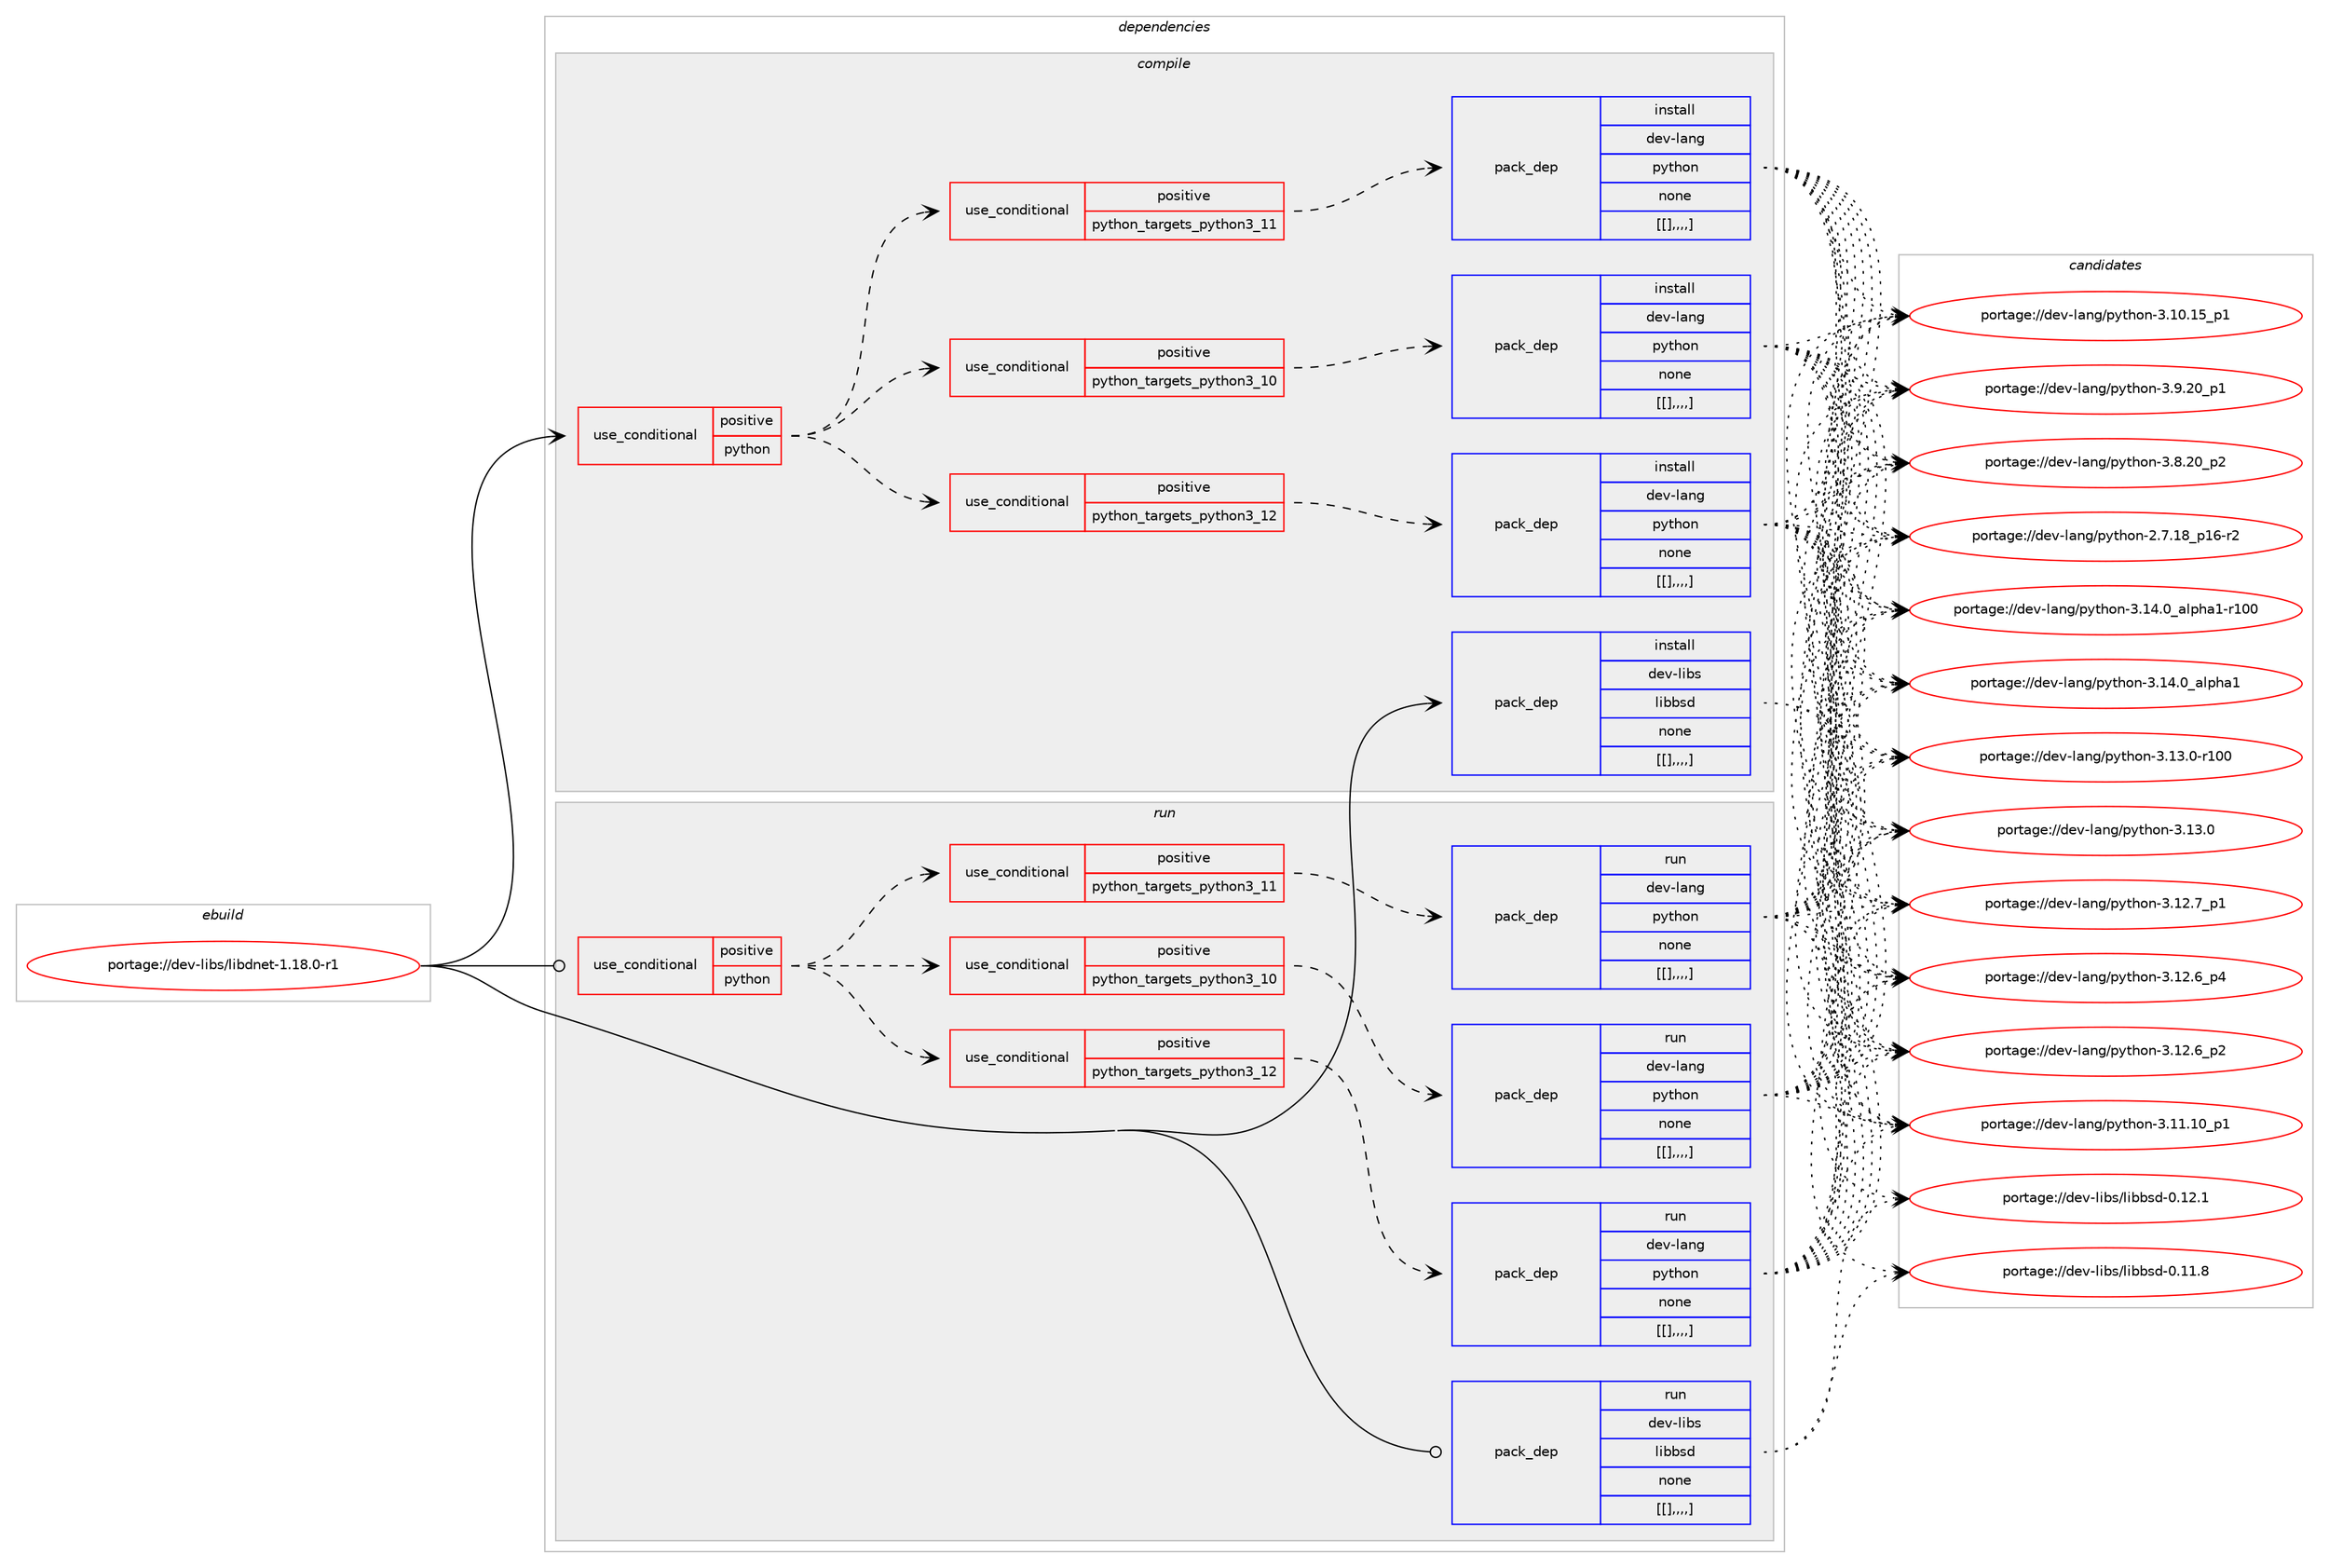 digraph prolog {

# *************
# Graph options
# *************

newrank=true;
concentrate=true;
compound=true;
graph [rankdir=LR,fontname=Helvetica,fontsize=10,ranksep=1.5];#, ranksep=2.5, nodesep=0.2];
edge  [arrowhead=vee];
node  [fontname=Helvetica,fontsize=10];

# **********
# The ebuild
# **********

subgraph cluster_leftcol {
color=gray;
label=<<i>ebuild</i>>;
id [label="portage://dev-libs/libdnet-1.18.0-r1", color=red, width=4, href="../dev-libs/libdnet-1.18.0-r1.svg"];
}

# ****************
# The dependencies
# ****************

subgraph cluster_midcol {
color=gray;
label=<<i>dependencies</i>>;
subgraph cluster_compile {
fillcolor="#eeeeee";
style=filled;
label=<<i>compile</i>>;
subgraph cond28340 {
dependency113272 [label=<<TABLE BORDER="0" CELLBORDER="1" CELLSPACING="0" CELLPADDING="4"><TR><TD ROWSPAN="3" CELLPADDING="10">use_conditional</TD></TR><TR><TD>positive</TD></TR><TR><TD>python</TD></TR></TABLE>>, shape=none, color=red];
subgraph cond28352 {
dependency113292 [label=<<TABLE BORDER="0" CELLBORDER="1" CELLSPACING="0" CELLPADDING="4"><TR><TD ROWSPAN="3" CELLPADDING="10">use_conditional</TD></TR><TR><TD>positive</TD></TR><TR><TD>python_targets_python3_10</TD></TR></TABLE>>, shape=none, color=red];
subgraph pack83688 {
dependency113294 [label=<<TABLE BORDER="0" CELLBORDER="1" CELLSPACING="0" CELLPADDING="4" WIDTH="220"><TR><TD ROWSPAN="6" CELLPADDING="30">pack_dep</TD></TR><TR><TD WIDTH="110">install</TD></TR><TR><TD>dev-lang</TD></TR><TR><TD>python</TD></TR><TR><TD>none</TD></TR><TR><TD>[[],,,,]</TD></TR></TABLE>>, shape=none, color=blue];
}
dependency113292:e -> dependency113294:w [weight=20,style="dashed",arrowhead="vee"];
}
dependency113272:e -> dependency113292:w [weight=20,style="dashed",arrowhead="vee"];
subgraph cond28363 {
dependency113298 [label=<<TABLE BORDER="0" CELLBORDER="1" CELLSPACING="0" CELLPADDING="4"><TR><TD ROWSPAN="3" CELLPADDING="10">use_conditional</TD></TR><TR><TD>positive</TD></TR><TR><TD>python_targets_python3_11</TD></TR></TABLE>>, shape=none, color=red];
subgraph pack83765 {
dependency113450 [label=<<TABLE BORDER="0" CELLBORDER="1" CELLSPACING="0" CELLPADDING="4" WIDTH="220"><TR><TD ROWSPAN="6" CELLPADDING="30">pack_dep</TD></TR><TR><TD WIDTH="110">install</TD></TR><TR><TD>dev-lang</TD></TR><TR><TD>python</TD></TR><TR><TD>none</TD></TR><TR><TD>[[],,,,]</TD></TR></TABLE>>, shape=none, color=blue];
}
dependency113298:e -> dependency113450:w [weight=20,style="dashed",arrowhead="vee"];
}
dependency113272:e -> dependency113298:w [weight=20,style="dashed",arrowhead="vee"];
subgraph cond28407 {
dependency113454 [label=<<TABLE BORDER="0" CELLBORDER="1" CELLSPACING="0" CELLPADDING="4"><TR><TD ROWSPAN="3" CELLPADDING="10">use_conditional</TD></TR><TR><TD>positive</TD></TR><TR><TD>python_targets_python3_12</TD></TR></TABLE>>, shape=none, color=red];
subgraph pack83797 {
dependency113551 [label=<<TABLE BORDER="0" CELLBORDER="1" CELLSPACING="0" CELLPADDING="4" WIDTH="220"><TR><TD ROWSPAN="6" CELLPADDING="30">pack_dep</TD></TR><TR><TD WIDTH="110">install</TD></TR><TR><TD>dev-lang</TD></TR><TR><TD>python</TD></TR><TR><TD>none</TD></TR><TR><TD>[[],,,,]</TD></TR></TABLE>>, shape=none, color=blue];
}
dependency113454:e -> dependency113551:w [weight=20,style="dashed",arrowhead="vee"];
}
dependency113272:e -> dependency113454:w [weight=20,style="dashed",arrowhead="vee"];
}
id:e -> dependency113272:w [weight=20,style="solid",arrowhead="vee"];
subgraph pack83860 {
dependency113557 [label=<<TABLE BORDER="0" CELLBORDER="1" CELLSPACING="0" CELLPADDING="4" WIDTH="220"><TR><TD ROWSPAN="6" CELLPADDING="30">pack_dep</TD></TR><TR><TD WIDTH="110">install</TD></TR><TR><TD>dev-libs</TD></TR><TR><TD>libbsd</TD></TR><TR><TD>none</TD></TR><TR><TD>[[],,,,]</TD></TR></TABLE>>, shape=none, color=blue];
}
id:e -> dependency113557:w [weight=20,style="solid",arrowhead="vee"];
}
subgraph cluster_compileandrun {
fillcolor="#eeeeee";
style=filled;
label=<<i>compile and run</i>>;
}
subgraph cluster_run {
fillcolor="#eeeeee";
style=filled;
label=<<i>run</i>>;
subgraph cond28457 {
dependency113595 [label=<<TABLE BORDER="0" CELLBORDER="1" CELLSPACING="0" CELLPADDING="4"><TR><TD ROWSPAN="3" CELLPADDING="10">use_conditional</TD></TR><TR><TD>positive</TD></TR><TR><TD>python</TD></TR></TABLE>>, shape=none, color=red];
subgraph cond28471 {
dependency113640 [label=<<TABLE BORDER="0" CELLBORDER="1" CELLSPACING="0" CELLPADDING="4"><TR><TD ROWSPAN="3" CELLPADDING="10">use_conditional</TD></TR><TR><TD>positive</TD></TR><TR><TD>python_targets_python3_10</TD></TR></TABLE>>, shape=none, color=red];
subgraph pack83920 {
dependency113700 [label=<<TABLE BORDER="0" CELLBORDER="1" CELLSPACING="0" CELLPADDING="4" WIDTH="220"><TR><TD ROWSPAN="6" CELLPADDING="30">pack_dep</TD></TR><TR><TD WIDTH="110">run</TD></TR><TR><TD>dev-lang</TD></TR><TR><TD>python</TD></TR><TR><TD>none</TD></TR><TR><TD>[[],,,,]</TD></TR></TABLE>>, shape=none, color=blue];
}
dependency113640:e -> dependency113700:w [weight=20,style="dashed",arrowhead="vee"];
}
dependency113595:e -> dependency113640:w [weight=20,style="dashed",arrowhead="vee"];
subgraph cond28509 {
dependency113743 [label=<<TABLE BORDER="0" CELLBORDER="1" CELLSPACING="0" CELLPADDING="4"><TR><TD ROWSPAN="3" CELLPADDING="10">use_conditional</TD></TR><TR><TD>positive</TD></TR><TR><TD>python_targets_python3_11</TD></TR></TABLE>>, shape=none, color=red];
subgraph pack83982 {
dependency113769 [label=<<TABLE BORDER="0" CELLBORDER="1" CELLSPACING="0" CELLPADDING="4" WIDTH="220"><TR><TD ROWSPAN="6" CELLPADDING="30">pack_dep</TD></TR><TR><TD WIDTH="110">run</TD></TR><TR><TD>dev-lang</TD></TR><TR><TD>python</TD></TR><TR><TD>none</TD></TR><TR><TD>[[],,,,]</TD></TR></TABLE>>, shape=none, color=blue];
}
dependency113743:e -> dependency113769:w [weight=20,style="dashed",arrowhead="vee"];
}
dependency113595:e -> dependency113743:w [weight=20,style="dashed",arrowhead="vee"];
subgraph cond28523 {
dependency113775 [label=<<TABLE BORDER="0" CELLBORDER="1" CELLSPACING="0" CELLPADDING="4"><TR><TD ROWSPAN="3" CELLPADDING="10">use_conditional</TD></TR><TR><TD>positive</TD></TR><TR><TD>python_targets_python3_12</TD></TR></TABLE>>, shape=none, color=red];
subgraph pack84004 {
dependency113790 [label=<<TABLE BORDER="0" CELLBORDER="1" CELLSPACING="0" CELLPADDING="4" WIDTH="220"><TR><TD ROWSPAN="6" CELLPADDING="30">pack_dep</TD></TR><TR><TD WIDTH="110">run</TD></TR><TR><TD>dev-lang</TD></TR><TR><TD>python</TD></TR><TR><TD>none</TD></TR><TR><TD>[[],,,,]</TD></TR></TABLE>>, shape=none, color=blue];
}
dependency113775:e -> dependency113790:w [weight=20,style="dashed",arrowhead="vee"];
}
dependency113595:e -> dependency113775:w [weight=20,style="dashed",arrowhead="vee"];
}
id:e -> dependency113595:w [weight=20,style="solid",arrowhead="odot"];
subgraph pack84007 {
dependency113801 [label=<<TABLE BORDER="0" CELLBORDER="1" CELLSPACING="0" CELLPADDING="4" WIDTH="220"><TR><TD ROWSPAN="6" CELLPADDING="30">pack_dep</TD></TR><TR><TD WIDTH="110">run</TD></TR><TR><TD>dev-libs</TD></TR><TR><TD>libbsd</TD></TR><TR><TD>none</TD></TR><TR><TD>[[],,,,]</TD></TR></TABLE>>, shape=none, color=blue];
}
id:e -> dependency113801:w [weight=20,style="solid",arrowhead="odot"];
}
}

# **************
# The candidates
# **************

subgraph cluster_choices {
rank=same;
color=gray;
label=<<i>candidates</i>>;

subgraph choice82366 {
color=black;
nodesep=1;
choice100101118451089711010347112121116104111110455146495246489597108112104974945114494848 [label="portage://dev-lang/python-3.14.0_alpha1-r100", color=red, width=4,href="../dev-lang/python-3.14.0_alpha1-r100.svg"];
choice1001011184510897110103471121211161041111104551464952464895971081121049749 [label="portage://dev-lang/python-3.14.0_alpha1", color=red, width=4,href="../dev-lang/python-3.14.0_alpha1.svg"];
choice1001011184510897110103471121211161041111104551464951464845114494848 [label="portage://dev-lang/python-3.13.0-r100", color=red, width=4,href="../dev-lang/python-3.13.0-r100.svg"];
choice10010111845108971101034711212111610411111045514649514648 [label="portage://dev-lang/python-3.13.0", color=red, width=4,href="../dev-lang/python-3.13.0.svg"];
choice100101118451089711010347112121116104111110455146495046559511249 [label="portage://dev-lang/python-3.12.7_p1", color=red, width=4,href="../dev-lang/python-3.12.7_p1.svg"];
choice100101118451089711010347112121116104111110455146495046549511252 [label="portage://dev-lang/python-3.12.6_p4", color=red, width=4,href="../dev-lang/python-3.12.6_p4.svg"];
choice100101118451089711010347112121116104111110455146495046549511250 [label="portage://dev-lang/python-3.12.6_p2", color=red, width=4,href="../dev-lang/python-3.12.6_p2.svg"];
choice10010111845108971101034711212111610411111045514649494649489511249 [label="portage://dev-lang/python-3.11.10_p1", color=red, width=4,href="../dev-lang/python-3.11.10_p1.svg"];
choice10010111845108971101034711212111610411111045514649484649539511249 [label="portage://dev-lang/python-3.10.15_p1", color=red, width=4,href="../dev-lang/python-3.10.15_p1.svg"];
choice100101118451089711010347112121116104111110455146574650489511249 [label="portage://dev-lang/python-3.9.20_p1", color=red, width=4,href="../dev-lang/python-3.9.20_p1.svg"];
choice100101118451089711010347112121116104111110455146564650489511250 [label="portage://dev-lang/python-3.8.20_p2", color=red, width=4,href="../dev-lang/python-3.8.20_p2.svg"];
choice100101118451089711010347112121116104111110455046554649569511249544511450 [label="portage://dev-lang/python-2.7.18_p16-r2", color=red, width=4,href="../dev-lang/python-2.7.18_p16-r2.svg"];
dependency113294:e -> choice100101118451089711010347112121116104111110455146495246489597108112104974945114494848:w [style=dotted,weight="100"];
dependency113294:e -> choice1001011184510897110103471121211161041111104551464952464895971081121049749:w [style=dotted,weight="100"];
dependency113294:e -> choice1001011184510897110103471121211161041111104551464951464845114494848:w [style=dotted,weight="100"];
dependency113294:e -> choice10010111845108971101034711212111610411111045514649514648:w [style=dotted,weight="100"];
dependency113294:e -> choice100101118451089711010347112121116104111110455146495046559511249:w [style=dotted,weight="100"];
dependency113294:e -> choice100101118451089711010347112121116104111110455146495046549511252:w [style=dotted,weight="100"];
dependency113294:e -> choice100101118451089711010347112121116104111110455146495046549511250:w [style=dotted,weight="100"];
dependency113294:e -> choice10010111845108971101034711212111610411111045514649494649489511249:w [style=dotted,weight="100"];
dependency113294:e -> choice10010111845108971101034711212111610411111045514649484649539511249:w [style=dotted,weight="100"];
dependency113294:e -> choice100101118451089711010347112121116104111110455146574650489511249:w [style=dotted,weight="100"];
dependency113294:e -> choice100101118451089711010347112121116104111110455146564650489511250:w [style=dotted,weight="100"];
dependency113294:e -> choice100101118451089711010347112121116104111110455046554649569511249544511450:w [style=dotted,weight="100"];
}
subgraph choice82400 {
color=black;
nodesep=1;
choice100101118451089711010347112121116104111110455146495246489597108112104974945114494848 [label="portage://dev-lang/python-3.14.0_alpha1-r100", color=red, width=4,href="../dev-lang/python-3.14.0_alpha1-r100.svg"];
choice1001011184510897110103471121211161041111104551464952464895971081121049749 [label="portage://dev-lang/python-3.14.0_alpha1", color=red, width=4,href="../dev-lang/python-3.14.0_alpha1.svg"];
choice1001011184510897110103471121211161041111104551464951464845114494848 [label="portage://dev-lang/python-3.13.0-r100", color=red, width=4,href="../dev-lang/python-3.13.0-r100.svg"];
choice10010111845108971101034711212111610411111045514649514648 [label="portage://dev-lang/python-3.13.0", color=red, width=4,href="../dev-lang/python-3.13.0.svg"];
choice100101118451089711010347112121116104111110455146495046559511249 [label="portage://dev-lang/python-3.12.7_p1", color=red, width=4,href="../dev-lang/python-3.12.7_p1.svg"];
choice100101118451089711010347112121116104111110455146495046549511252 [label="portage://dev-lang/python-3.12.6_p4", color=red, width=4,href="../dev-lang/python-3.12.6_p4.svg"];
choice100101118451089711010347112121116104111110455146495046549511250 [label="portage://dev-lang/python-3.12.6_p2", color=red, width=4,href="../dev-lang/python-3.12.6_p2.svg"];
choice10010111845108971101034711212111610411111045514649494649489511249 [label="portage://dev-lang/python-3.11.10_p1", color=red, width=4,href="../dev-lang/python-3.11.10_p1.svg"];
choice10010111845108971101034711212111610411111045514649484649539511249 [label="portage://dev-lang/python-3.10.15_p1", color=red, width=4,href="../dev-lang/python-3.10.15_p1.svg"];
choice100101118451089711010347112121116104111110455146574650489511249 [label="portage://dev-lang/python-3.9.20_p1", color=red, width=4,href="../dev-lang/python-3.9.20_p1.svg"];
choice100101118451089711010347112121116104111110455146564650489511250 [label="portage://dev-lang/python-3.8.20_p2", color=red, width=4,href="../dev-lang/python-3.8.20_p2.svg"];
choice100101118451089711010347112121116104111110455046554649569511249544511450 [label="portage://dev-lang/python-2.7.18_p16-r2", color=red, width=4,href="../dev-lang/python-2.7.18_p16-r2.svg"];
dependency113450:e -> choice100101118451089711010347112121116104111110455146495246489597108112104974945114494848:w [style=dotted,weight="100"];
dependency113450:e -> choice1001011184510897110103471121211161041111104551464952464895971081121049749:w [style=dotted,weight="100"];
dependency113450:e -> choice1001011184510897110103471121211161041111104551464951464845114494848:w [style=dotted,weight="100"];
dependency113450:e -> choice10010111845108971101034711212111610411111045514649514648:w [style=dotted,weight="100"];
dependency113450:e -> choice100101118451089711010347112121116104111110455146495046559511249:w [style=dotted,weight="100"];
dependency113450:e -> choice100101118451089711010347112121116104111110455146495046549511252:w [style=dotted,weight="100"];
dependency113450:e -> choice100101118451089711010347112121116104111110455146495046549511250:w [style=dotted,weight="100"];
dependency113450:e -> choice10010111845108971101034711212111610411111045514649494649489511249:w [style=dotted,weight="100"];
dependency113450:e -> choice10010111845108971101034711212111610411111045514649484649539511249:w [style=dotted,weight="100"];
dependency113450:e -> choice100101118451089711010347112121116104111110455146574650489511249:w [style=dotted,weight="100"];
dependency113450:e -> choice100101118451089711010347112121116104111110455146564650489511250:w [style=dotted,weight="100"];
dependency113450:e -> choice100101118451089711010347112121116104111110455046554649569511249544511450:w [style=dotted,weight="100"];
}
subgraph choice82498 {
color=black;
nodesep=1;
choice100101118451089711010347112121116104111110455146495246489597108112104974945114494848 [label="portage://dev-lang/python-3.14.0_alpha1-r100", color=red, width=4,href="../dev-lang/python-3.14.0_alpha1-r100.svg"];
choice1001011184510897110103471121211161041111104551464952464895971081121049749 [label="portage://dev-lang/python-3.14.0_alpha1", color=red, width=4,href="../dev-lang/python-3.14.0_alpha1.svg"];
choice1001011184510897110103471121211161041111104551464951464845114494848 [label="portage://dev-lang/python-3.13.0-r100", color=red, width=4,href="../dev-lang/python-3.13.0-r100.svg"];
choice10010111845108971101034711212111610411111045514649514648 [label="portage://dev-lang/python-3.13.0", color=red, width=4,href="../dev-lang/python-3.13.0.svg"];
choice100101118451089711010347112121116104111110455146495046559511249 [label="portage://dev-lang/python-3.12.7_p1", color=red, width=4,href="../dev-lang/python-3.12.7_p1.svg"];
choice100101118451089711010347112121116104111110455146495046549511252 [label="portage://dev-lang/python-3.12.6_p4", color=red, width=4,href="../dev-lang/python-3.12.6_p4.svg"];
choice100101118451089711010347112121116104111110455146495046549511250 [label="portage://dev-lang/python-3.12.6_p2", color=red, width=4,href="../dev-lang/python-3.12.6_p2.svg"];
choice10010111845108971101034711212111610411111045514649494649489511249 [label="portage://dev-lang/python-3.11.10_p1", color=red, width=4,href="../dev-lang/python-3.11.10_p1.svg"];
choice10010111845108971101034711212111610411111045514649484649539511249 [label="portage://dev-lang/python-3.10.15_p1", color=red, width=4,href="../dev-lang/python-3.10.15_p1.svg"];
choice100101118451089711010347112121116104111110455146574650489511249 [label="portage://dev-lang/python-3.9.20_p1", color=red, width=4,href="../dev-lang/python-3.9.20_p1.svg"];
choice100101118451089711010347112121116104111110455146564650489511250 [label="portage://dev-lang/python-3.8.20_p2", color=red, width=4,href="../dev-lang/python-3.8.20_p2.svg"];
choice100101118451089711010347112121116104111110455046554649569511249544511450 [label="portage://dev-lang/python-2.7.18_p16-r2", color=red, width=4,href="../dev-lang/python-2.7.18_p16-r2.svg"];
dependency113551:e -> choice100101118451089711010347112121116104111110455146495246489597108112104974945114494848:w [style=dotted,weight="100"];
dependency113551:e -> choice1001011184510897110103471121211161041111104551464952464895971081121049749:w [style=dotted,weight="100"];
dependency113551:e -> choice1001011184510897110103471121211161041111104551464951464845114494848:w [style=dotted,weight="100"];
dependency113551:e -> choice10010111845108971101034711212111610411111045514649514648:w [style=dotted,weight="100"];
dependency113551:e -> choice100101118451089711010347112121116104111110455146495046559511249:w [style=dotted,weight="100"];
dependency113551:e -> choice100101118451089711010347112121116104111110455146495046549511252:w [style=dotted,weight="100"];
dependency113551:e -> choice100101118451089711010347112121116104111110455146495046549511250:w [style=dotted,weight="100"];
dependency113551:e -> choice10010111845108971101034711212111610411111045514649494649489511249:w [style=dotted,weight="100"];
dependency113551:e -> choice10010111845108971101034711212111610411111045514649484649539511249:w [style=dotted,weight="100"];
dependency113551:e -> choice100101118451089711010347112121116104111110455146574650489511249:w [style=dotted,weight="100"];
dependency113551:e -> choice100101118451089711010347112121116104111110455146564650489511250:w [style=dotted,weight="100"];
dependency113551:e -> choice100101118451089711010347112121116104111110455046554649569511249544511450:w [style=dotted,weight="100"];
}
subgraph choice82504 {
color=black;
nodesep=1;
choice100101118451081059811547108105989811510045484649504649 [label="portage://dev-libs/libbsd-0.12.1", color=red, width=4,href="../dev-libs/libbsd-0.12.1.svg"];
choice100101118451081059811547108105989811510045484649494656 [label="portage://dev-libs/libbsd-0.11.8", color=red, width=4,href="../dev-libs/libbsd-0.11.8.svg"];
dependency113557:e -> choice100101118451081059811547108105989811510045484649504649:w [style=dotted,weight="100"];
dependency113557:e -> choice100101118451081059811547108105989811510045484649494656:w [style=dotted,weight="100"];
}
subgraph choice82560 {
color=black;
nodesep=1;
choice100101118451089711010347112121116104111110455146495246489597108112104974945114494848 [label="portage://dev-lang/python-3.14.0_alpha1-r100", color=red, width=4,href="../dev-lang/python-3.14.0_alpha1-r100.svg"];
choice1001011184510897110103471121211161041111104551464952464895971081121049749 [label="portage://dev-lang/python-3.14.0_alpha1", color=red, width=4,href="../dev-lang/python-3.14.0_alpha1.svg"];
choice1001011184510897110103471121211161041111104551464951464845114494848 [label="portage://dev-lang/python-3.13.0-r100", color=red, width=4,href="../dev-lang/python-3.13.0-r100.svg"];
choice10010111845108971101034711212111610411111045514649514648 [label="portage://dev-lang/python-3.13.0", color=red, width=4,href="../dev-lang/python-3.13.0.svg"];
choice100101118451089711010347112121116104111110455146495046559511249 [label="portage://dev-lang/python-3.12.7_p1", color=red, width=4,href="../dev-lang/python-3.12.7_p1.svg"];
choice100101118451089711010347112121116104111110455146495046549511252 [label="portage://dev-lang/python-3.12.6_p4", color=red, width=4,href="../dev-lang/python-3.12.6_p4.svg"];
choice100101118451089711010347112121116104111110455146495046549511250 [label="portage://dev-lang/python-3.12.6_p2", color=red, width=4,href="../dev-lang/python-3.12.6_p2.svg"];
choice10010111845108971101034711212111610411111045514649494649489511249 [label="portage://dev-lang/python-3.11.10_p1", color=red, width=4,href="../dev-lang/python-3.11.10_p1.svg"];
choice10010111845108971101034711212111610411111045514649484649539511249 [label="portage://dev-lang/python-3.10.15_p1", color=red, width=4,href="../dev-lang/python-3.10.15_p1.svg"];
choice100101118451089711010347112121116104111110455146574650489511249 [label="portage://dev-lang/python-3.9.20_p1", color=red, width=4,href="../dev-lang/python-3.9.20_p1.svg"];
choice100101118451089711010347112121116104111110455146564650489511250 [label="portage://dev-lang/python-3.8.20_p2", color=red, width=4,href="../dev-lang/python-3.8.20_p2.svg"];
choice100101118451089711010347112121116104111110455046554649569511249544511450 [label="portage://dev-lang/python-2.7.18_p16-r2", color=red, width=4,href="../dev-lang/python-2.7.18_p16-r2.svg"];
dependency113700:e -> choice100101118451089711010347112121116104111110455146495246489597108112104974945114494848:w [style=dotted,weight="100"];
dependency113700:e -> choice1001011184510897110103471121211161041111104551464952464895971081121049749:w [style=dotted,weight="100"];
dependency113700:e -> choice1001011184510897110103471121211161041111104551464951464845114494848:w [style=dotted,weight="100"];
dependency113700:e -> choice10010111845108971101034711212111610411111045514649514648:w [style=dotted,weight="100"];
dependency113700:e -> choice100101118451089711010347112121116104111110455146495046559511249:w [style=dotted,weight="100"];
dependency113700:e -> choice100101118451089711010347112121116104111110455146495046549511252:w [style=dotted,weight="100"];
dependency113700:e -> choice100101118451089711010347112121116104111110455146495046549511250:w [style=dotted,weight="100"];
dependency113700:e -> choice10010111845108971101034711212111610411111045514649494649489511249:w [style=dotted,weight="100"];
dependency113700:e -> choice10010111845108971101034711212111610411111045514649484649539511249:w [style=dotted,weight="100"];
dependency113700:e -> choice100101118451089711010347112121116104111110455146574650489511249:w [style=dotted,weight="100"];
dependency113700:e -> choice100101118451089711010347112121116104111110455146564650489511250:w [style=dotted,weight="100"];
dependency113700:e -> choice100101118451089711010347112121116104111110455046554649569511249544511450:w [style=dotted,weight="100"];
}
subgraph choice82577 {
color=black;
nodesep=1;
choice100101118451089711010347112121116104111110455146495246489597108112104974945114494848 [label="portage://dev-lang/python-3.14.0_alpha1-r100", color=red, width=4,href="../dev-lang/python-3.14.0_alpha1-r100.svg"];
choice1001011184510897110103471121211161041111104551464952464895971081121049749 [label="portage://dev-lang/python-3.14.0_alpha1", color=red, width=4,href="../dev-lang/python-3.14.0_alpha1.svg"];
choice1001011184510897110103471121211161041111104551464951464845114494848 [label="portage://dev-lang/python-3.13.0-r100", color=red, width=4,href="../dev-lang/python-3.13.0-r100.svg"];
choice10010111845108971101034711212111610411111045514649514648 [label="portage://dev-lang/python-3.13.0", color=red, width=4,href="../dev-lang/python-3.13.0.svg"];
choice100101118451089711010347112121116104111110455146495046559511249 [label="portage://dev-lang/python-3.12.7_p1", color=red, width=4,href="../dev-lang/python-3.12.7_p1.svg"];
choice100101118451089711010347112121116104111110455146495046549511252 [label="portage://dev-lang/python-3.12.6_p4", color=red, width=4,href="../dev-lang/python-3.12.6_p4.svg"];
choice100101118451089711010347112121116104111110455146495046549511250 [label="portage://dev-lang/python-3.12.6_p2", color=red, width=4,href="../dev-lang/python-3.12.6_p2.svg"];
choice10010111845108971101034711212111610411111045514649494649489511249 [label="portage://dev-lang/python-3.11.10_p1", color=red, width=4,href="../dev-lang/python-3.11.10_p1.svg"];
choice10010111845108971101034711212111610411111045514649484649539511249 [label="portage://dev-lang/python-3.10.15_p1", color=red, width=4,href="../dev-lang/python-3.10.15_p1.svg"];
choice100101118451089711010347112121116104111110455146574650489511249 [label="portage://dev-lang/python-3.9.20_p1", color=red, width=4,href="../dev-lang/python-3.9.20_p1.svg"];
choice100101118451089711010347112121116104111110455146564650489511250 [label="portage://dev-lang/python-3.8.20_p2", color=red, width=4,href="../dev-lang/python-3.8.20_p2.svg"];
choice100101118451089711010347112121116104111110455046554649569511249544511450 [label="portage://dev-lang/python-2.7.18_p16-r2", color=red, width=4,href="../dev-lang/python-2.7.18_p16-r2.svg"];
dependency113769:e -> choice100101118451089711010347112121116104111110455146495246489597108112104974945114494848:w [style=dotted,weight="100"];
dependency113769:e -> choice1001011184510897110103471121211161041111104551464952464895971081121049749:w [style=dotted,weight="100"];
dependency113769:e -> choice1001011184510897110103471121211161041111104551464951464845114494848:w [style=dotted,weight="100"];
dependency113769:e -> choice10010111845108971101034711212111610411111045514649514648:w [style=dotted,weight="100"];
dependency113769:e -> choice100101118451089711010347112121116104111110455146495046559511249:w [style=dotted,weight="100"];
dependency113769:e -> choice100101118451089711010347112121116104111110455146495046549511252:w [style=dotted,weight="100"];
dependency113769:e -> choice100101118451089711010347112121116104111110455146495046549511250:w [style=dotted,weight="100"];
dependency113769:e -> choice10010111845108971101034711212111610411111045514649494649489511249:w [style=dotted,weight="100"];
dependency113769:e -> choice10010111845108971101034711212111610411111045514649484649539511249:w [style=dotted,weight="100"];
dependency113769:e -> choice100101118451089711010347112121116104111110455146574650489511249:w [style=dotted,weight="100"];
dependency113769:e -> choice100101118451089711010347112121116104111110455146564650489511250:w [style=dotted,weight="100"];
dependency113769:e -> choice100101118451089711010347112121116104111110455046554649569511249544511450:w [style=dotted,weight="100"];
}
subgraph choice82589 {
color=black;
nodesep=1;
choice100101118451089711010347112121116104111110455146495246489597108112104974945114494848 [label="portage://dev-lang/python-3.14.0_alpha1-r100", color=red, width=4,href="../dev-lang/python-3.14.0_alpha1-r100.svg"];
choice1001011184510897110103471121211161041111104551464952464895971081121049749 [label="portage://dev-lang/python-3.14.0_alpha1", color=red, width=4,href="../dev-lang/python-3.14.0_alpha1.svg"];
choice1001011184510897110103471121211161041111104551464951464845114494848 [label="portage://dev-lang/python-3.13.0-r100", color=red, width=4,href="../dev-lang/python-3.13.0-r100.svg"];
choice10010111845108971101034711212111610411111045514649514648 [label="portage://dev-lang/python-3.13.0", color=red, width=4,href="../dev-lang/python-3.13.0.svg"];
choice100101118451089711010347112121116104111110455146495046559511249 [label="portage://dev-lang/python-3.12.7_p1", color=red, width=4,href="../dev-lang/python-3.12.7_p1.svg"];
choice100101118451089711010347112121116104111110455146495046549511252 [label="portage://dev-lang/python-3.12.6_p4", color=red, width=4,href="../dev-lang/python-3.12.6_p4.svg"];
choice100101118451089711010347112121116104111110455146495046549511250 [label="portage://dev-lang/python-3.12.6_p2", color=red, width=4,href="../dev-lang/python-3.12.6_p2.svg"];
choice10010111845108971101034711212111610411111045514649494649489511249 [label="portage://dev-lang/python-3.11.10_p1", color=red, width=4,href="../dev-lang/python-3.11.10_p1.svg"];
choice10010111845108971101034711212111610411111045514649484649539511249 [label="portage://dev-lang/python-3.10.15_p1", color=red, width=4,href="../dev-lang/python-3.10.15_p1.svg"];
choice100101118451089711010347112121116104111110455146574650489511249 [label="portage://dev-lang/python-3.9.20_p1", color=red, width=4,href="../dev-lang/python-3.9.20_p1.svg"];
choice100101118451089711010347112121116104111110455146564650489511250 [label="portage://dev-lang/python-3.8.20_p2", color=red, width=4,href="../dev-lang/python-3.8.20_p2.svg"];
choice100101118451089711010347112121116104111110455046554649569511249544511450 [label="portage://dev-lang/python-2.7.18_p16-r2", color=red, width=4,href="../dev-lang/python-2.7.18_p16-r2.svg"];
dependency113790:e -> choice100101118451089711010347112121116104111110455146495246489597108112104974945114494848:w [style=dotted,weight="100"];
dependency113790:e -> choice1001011184510897110103471121211161041111104551464952464895971081121049749:w [style=dotted,weight="100"];
dependency113790:e -> choice1001011184510897110103471121211161041111104551464951464845114494848:w [style=dotted,weight="100"];
dependency113790:e -> choice10010111845108971101034711212111610411111045514649514648:w [style=dotted,weight="100"];
dependency113790:e -> choice100101118451089711010347112121116104111110455146495046559511249:w [style=dotted,weight="100"];
dependency113790:e -> choice100101118451089711010347112121116104111110455146495046549511252:w [style=dotted,weight="100"];
dependency113790:e -> choice100101118451089711010347112121116104111110455146495046549511250:w [style=dotted,weight="100"];
dependency113790:e -> choice10010111845108971101034711212111610411111045514649494649489511249:w [style=dotted,weight="100"];
dependency113790:e -> choice10010111845108971101034711212111610411111045514649484649539511249:w [style=dotted,weight="100"];
dependency113790:e -> choice100101118451089711010347112121116104111110455146574650489511249:w [style=dotted,weight="100"];
dependency113790:e -> choice100101118451089711010347112121116104111110455146564650489511250:w [style=dotted,weight="100"];
dependency113790:e -> choice100101118451089711010347112121116104111110455046554649569511249544511450:w [style=dotted,weight="100"];
}
subgraph choice82605 {
color=black;
nodesep=1;
choice100101118451081059811547108105989811510045484649504649 [label="portage://dev-libs/libbsd-0.12.1", color=red, width=4,href="../dev-libs/libbsd-0.12.1.svg"];
choice100101118451081059811547108105989811510045484649494656 [label="portage://dev-libs/libbsd-0.11.8", color=red, width=4,href="../dev-libs/libbsd-0.11.8.svg"];
dependency113801:e -> choice100101118451081059811547108105989811510045484649504649:w [style=dotted,weight="100"];
dependency113801:e -> choice100101118451081059811547108105989811510045484649494656:w [style=dotted,weight="100"];
}
}

}
